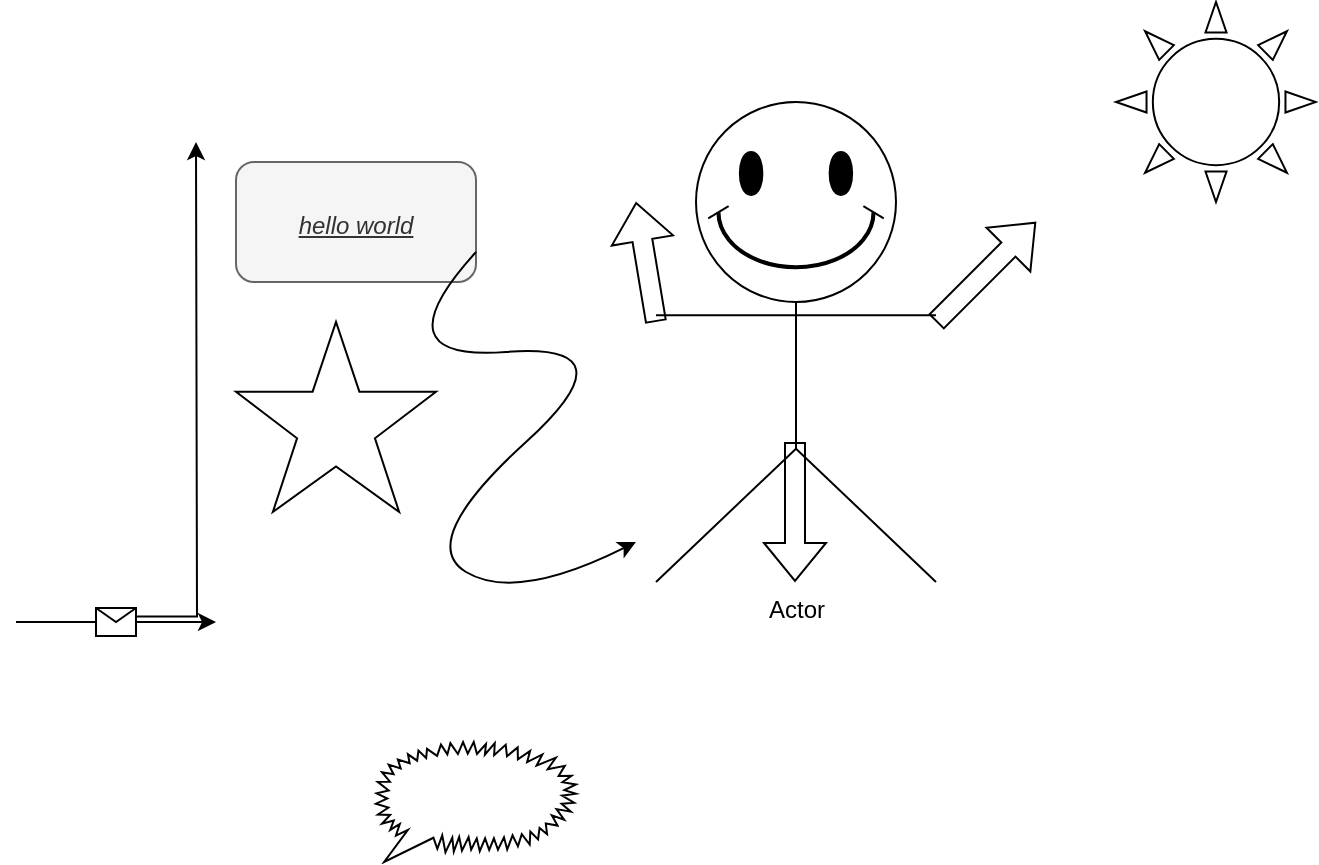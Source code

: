 <mxfile version="24.7.12">
  <diagram name="Page-1" id="IX7Af-IbAU1R5Llb2M2s">
    <mxGraphModel dx="1050" dy="533" grid="1" gridSize="10" guides="1" tooltips="1" connect="1" arrows="1" fold="1" page="1" pageScale="1" pageWidth="850" pageHeight="1100" math="0" shadow="0">
      <root>
        <mxCell id="0" />
        <mxCell id="1" parent="0" />
        <mxCell id="NXpKtUCdHKC-RFBf76hA-1" value="&lt;h2 style=&quot;&quot;&gt;&lt;u style=&quot;background-color: initial; font-size: 12px; font-weight: normal;&quot;&gt;&lt;i&gt;hello world&lt;/i&gt;&lt;/u&gt;&lt;br&gt;&lt;/h2&gt;" style="rounded=1;whiteSpace=wrap;html=1;fillColor=#f5f5f5;strokeColor=#666666;fontColor=#333333;direction=east;flipH=1;flipV=0;container=0;align=center;" vertex="1" parent="1">
          <mxGeometry x="200" y="100" width="120" height="60" as="geometry" />
        </mxCell>
        <mxCell id="NXpKtUCdHKC-RFBf76hA-2" value="" style="curved=1;endArrow=classic;html=1;rounded=0;exitX=1;exitY=0.75;exitDx=0;exitDy=0;" edge="1" parent="1" source="NXpKtUCdHKC-RFBf76hA-1">
          <mxGeometry width="50" height="50" relative="1" as="geometry">
            <mxPoint x="400" y="300" as="sourcePoint" />
            <mxPoint x="400" y="290" as="targetPoint" />
            <Array as="points">
              <mxPoint x="270" y="200" />
              <mxPoint x="400" y="190" />
              <mxPoint x="290" y="290" />
              <mxPoint x="340" y="320" />
            </Array>
          </mxGeometry>
        </mxCell>
        <mxCell id="NXpKtUCdHKC-RFBf76hA-3" value="Actor" style="shape=umlActor;verticalLabelPosition=bottom;verticalAlign=top;html=1;outlineConnect=0;" vertex="1" parent="1">
          <mxGeometry x="410" y="110" width="140" height="200" as="geometry" />
        </mxCell>
        <mxCell id="NXpKtUCdHKC-RFBf76hA-4" value="" style="shape=flexArrow;endArrow=classic;html=1;rounded=0;" edge="1" parent="1">
          <mxGeometry width="50" height="50" relative="1" as="geometry">
            <mxPoint x="550" y="180" as="sourcePoint" />
            <mxPoint x="600" y="130" as="targetPoint" />
          </mxGeometry>
        </mxCell>
        <mxCell id="NXpKtUCdHKC-RFBf76hA-5" value="" style="shape=flexArrow;endArrow=classic;html=1;rounded=0;" edge="1" parent="1">
          <mxGeometry width="50" height="50" relative="1" as="geometry">
            <mxPoint x="410" y="180" as="sourcePoint" />
            <mxPoint x="400" y="120" as="targetPoint" />
          </mxGeometry>
        </mxCell>
        <mxCell id="NXpKtUCdHKC-RFBf76hA-6" value="" style="shape=flexArrow;endArrow=classic;html=1;rounded=0;" edge="1" parent="1">
          <mxGeometry width="50" height="50" relative="1" as="geometry">
            <mxPoint x="479.5" y="240" as="sourcePoint" />
            <mxPoint x="479.5" y="310" as="targetPoint" />
          </mxGeometry>
        </mxCell>
        <mxCell id="NXpKtUCdHKC-RFBf76hA-7" value="" style="endArrow=classic;html=1;rounded=0;" edge="1" parent="1">
          <mxGeometry relative="1" as="geometry">
            <mxPoint x="90" y="330" as="sourcePoint" />
            <mxPoint x="190" y="330" as="targetPoint" />
          </mxGeometry>
        </mxCell>
        <mxCell id="NXpKtUCdHKC-RFBf76hA-8" value="" style="shape=message;html=1;outlineConnect=0;" vertex="1" parent="NXpKtUCdHKC-RFBf76hA-7">
          <mxGeometry width="20" height="14" relative="1" as="geometry">
            <mxPoint x="-10" y="-7" as="offset" />
          </mxGeometry>
        </mxCell>
        <mxCell id="NXpKtUCdHKC-RFBf76hA-15" style="edgeStyle=orthogonalEdgeStyle;rounded=0;orthogonalLoop=1;jettySize=auto;html=1;exitX=1;exitY=0.3;exitDx=0;exitDy=0;" edge="1" parent="1" source="NXpKtUCdHKC-RFBf76hA-8">
          <mxGeometry relative="1" as="geometry">
            <mxPoint x="180" y="90" as="targetPoint" />
          </mxGeometry>
        </mxCell>
        <mxCell id="NXpKtUCdHKC-RFBf76hA-16" value="" style="whiteSpace=wrap;html=1;shape=mxgraph.basic.loud_callout" vertex="1" parent="1">
          <mxGeometry x="270" y="390" width="100" height="60" as="geometry" />
        </mxCell>
        <mxCell id="NXpKtUCdHKC-RFBf76hA-17" value="" style="verticalLabelPosition=bottom;verticalAlign=top;html=1;shape=mxgraph.basic.smiley" vertex="1" parent="1">
          <mxGeometry x="430" y="70" width="100" height="100" as="geometry" />
        </mxCell>
        <mxCell id="NXpKtUCdHKC-RFBf76hA-18" value="" style="verticalLabelPosition=bottom;verticalAlign=top;html=1;shape=mxgraph.basic.sun" vertex="1" parent="1">
          <mxGeometry x="640" y="20" width="100" height="100" as="geometry" />
        </mxCell>
        <mxCell id="NXpKtUCdHKC-RFBf76hA-19" value="" style="verticalLabelPosition=bottom;verticalAlign=top;html=1;shape=mxgraph.basic.star" vertex="1" parent="1">
          <mxGeometry x="200" y="180" width="100" height="95" as="geometry" />
        </mxCell>
      </root>
    </mxGraphModel>
  </diagram>
</mxfile>

